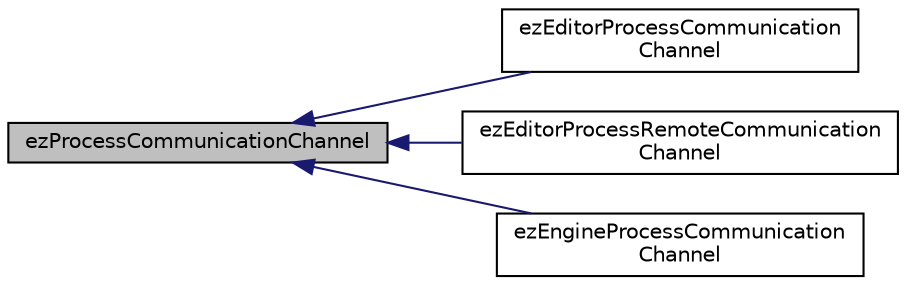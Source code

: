 digraph "ezProcessCommunicationChannel"
{
 // LATEX_PDF_SIZE
  edge [fontname="Helvetica",fontsize="10",labelfontname="Helvetica",labelfontsize="10"];
  node [fontname="Helvetica",fontsize="10",shape=record];
  rankdir="LR";
  Node1 [label="ezProcessCommunicationChannel",height=0.2,width=0.4,color="black", fillcolor="grey75", style="filled", fontcolor="black",tooltip=" "];
  Node1 -> Node2 [dir="back",color="midnightblue",fontsize="10",style="solid",fontname="Helvetica"];
  Node2 [label="ezEditorProcessCommunication\lChannel",height=0.2,width=0.4,color="black", fillcolor="white", style="filled",URL="$df/df4/classez_editor_process_communication_channel.htm",tooltip=" "];
  Node1 -> Node3 [dir="back",color="midnightblue",fontsize="10",style="solid",fontname="Helvetica"];
  Node3 [label="ezEditorProcessRemoteCommunication\lChannel",height=0.2,width=0.4,color="black", fillcolor="white", style="filled",URL="$d2/dc4/classez_editor_process_remote_communication_channel.htm",tooltip=" "];
  Node1 -> Node4 [dir="back",color="midnightblue",fontsize="10",style="solid",fontname="Helvetica"];
  Node4 [label="ezEngineProcessCommunication\lChannel",height=0.2,width=0.4,color="black", fillcolor="white", style="filled",URL="$d8/d12/classez_engine_process_communication_channel.htm",tooltip=" "];
}

